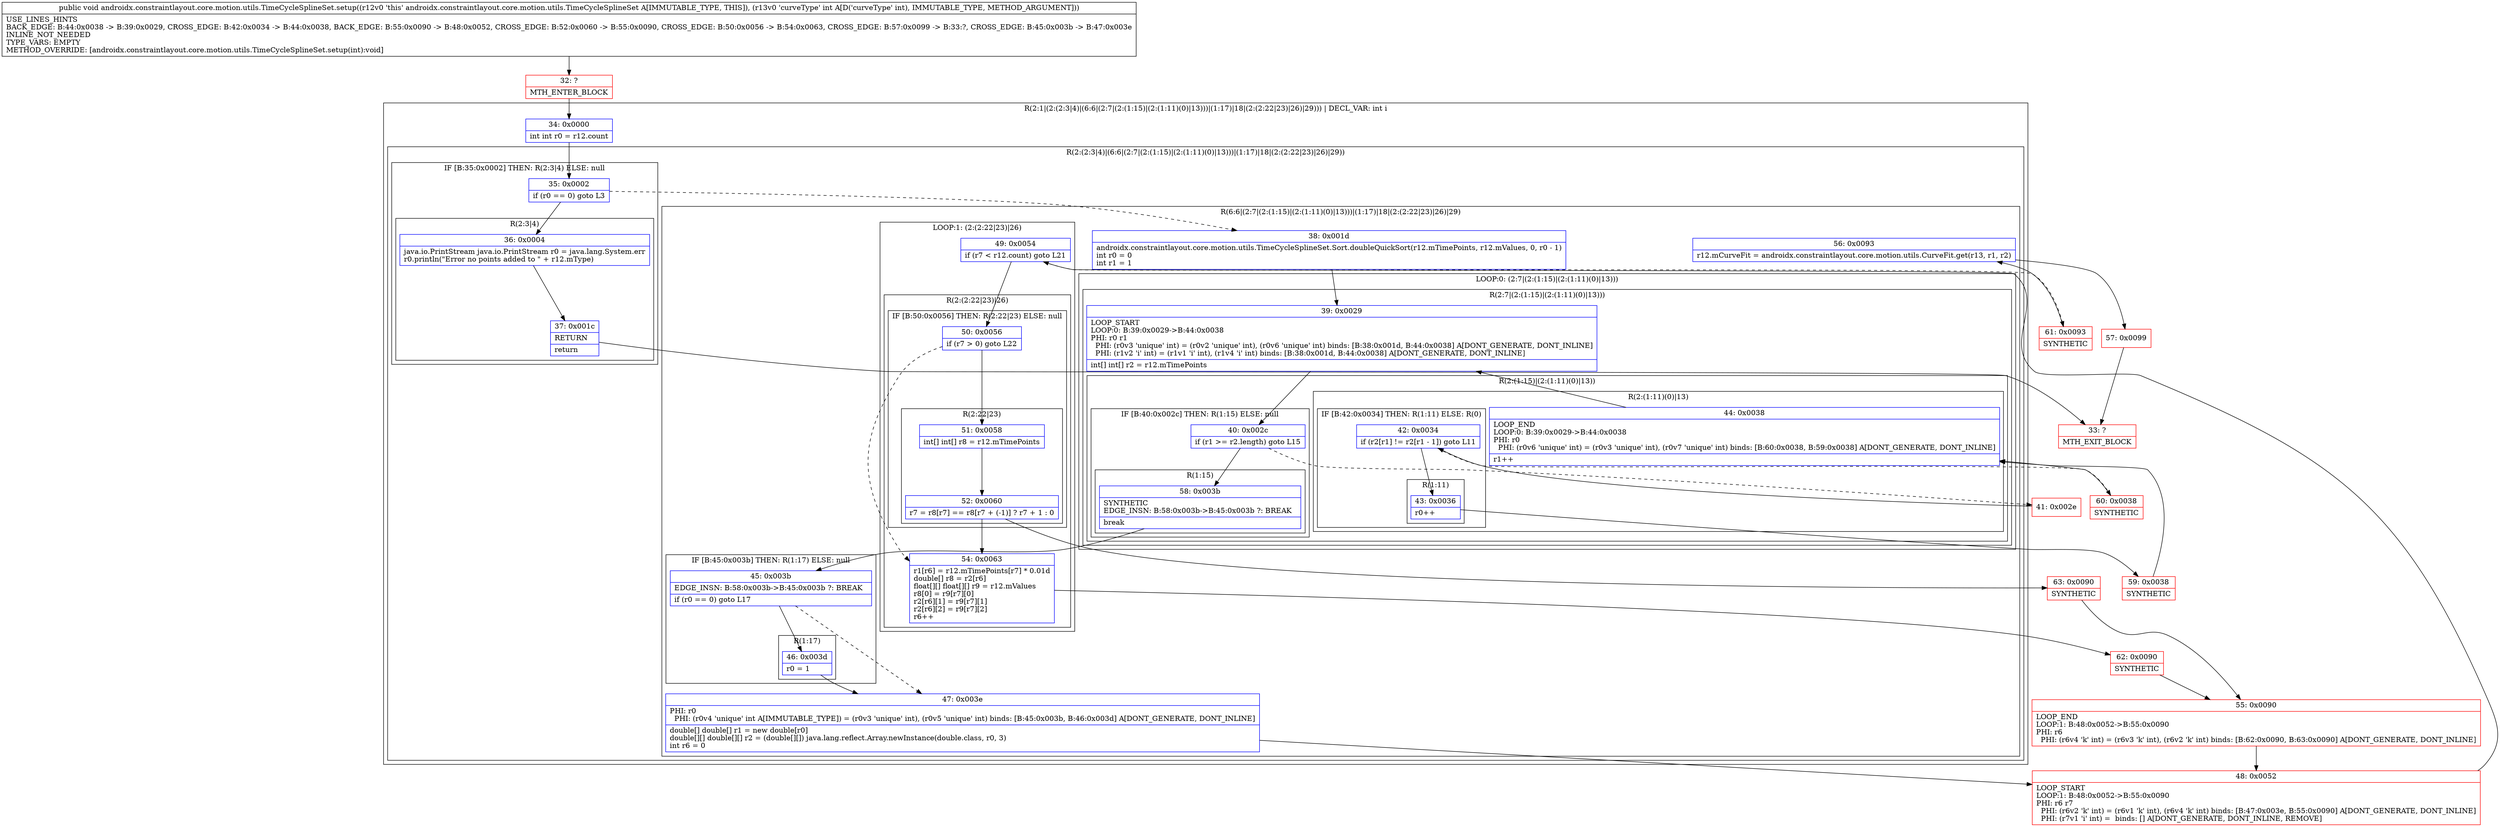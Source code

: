 digraph "CFG forandroidx.constraintlayout.core.motion.utils.TimeCycleSplineSet.setup(I)V" {
subgraph cluster_Region_867533879 {
label = "R(2:1|(2:(2:3|4)|(6:6|(2:7|(2:(1:15)|(2:(1:11)(0)|13)))|(1:17)|18|(2:(2:22|23)|26)|29))) | DECL_VAR: int i\l";
node [shape=record,color=blue];
Node_34 [shape=record,label="{34\:\ 0x0000|int int r0 = r12.count\l}"];
subgraph cluster_Region_1875116713 {
label = "R(2:(2:3|4)|(6:6|(2:7|(2:(1:15)|(2:(1:11)(0)|13)))|(1:17)|18|(2:(2:22|23)|26)|29))";
node [shape=record,color=blue];
subgraph cluster_IfRegion_815854748 {
label = "IF [B:35:0x0002] THEN: R(2:3|4) ELSE: null";
node [shape=record,color=blue];
Node_35 [shape=record,label="{35\:\ 0x0002|if (r0 == 0) goto L3\l}"];
subgraph cluster_Region_452216365 {
label = "R(2:3|4)";
node [shape=record,color=blue];
Node_36 [shape=record,label="{36\:\ 0x0004|java.io.PrintStream java.io.PrintStream r0 = java.lang.System.err\lr0.println(\"Error no points added to \" + r12.mType)\l}"];
Node_37 [shape=record,label="{37\:\ 0x001c|RETURN\l|return\l}"];
}
}
subgraph cluster_Region_592050722 {
label = "R(6:6|(2:7|(2:(1:15)|(2:(1:11)(0)|13)))|(1:17)|18|(2:(2:22|23)|26)|29)";
node [shape=record,color=blue];
Node_38 [shape=record,label="{38\:\ 0x001d|androidx.constraintlayout.core.motion.utils.TimeCycleSplineSet.Sort.doubleQuickSort(r12.mTimePoints, r12.mValues, 0, r0 \- 1)\lint r0 = 0\lint r1 = 1\l}"];
subgraph cluster_LoopRegion_1943875876 {
label = "LOOP:0: (2:7|(2:(1:15)|(2:(1:11)(0)|13)))";
node [shape=record,color=blue];
subgraph cluster_Region_277954660 {
label = "R(2:7|(2:(1:15)|(2:(1:11)(0)|13)))";
node [shape=record,color=blue];
Node_39 [shape=record,label="{39\:\ 0x0029|LOOP_START\lLOOP:0: B:39:0x0029\-\>B:44:0x0038\lPHI: r0 r1 \l  PHI: (r0v3 'unique' int) = (r0v2 'unique' int), (r0v6 'unique' int) binds: [B:38:0x001d, B:44:0x0038] A[DONT_GENERATE, DONT_INLINE]\l  PHI: (r1v2 'i' int) = (r1v1 'i' int), (r1v4 'i' int) binds: [B:38:0x001d, B:44:0x0038] A[DONT_GENERATE, DONT_INLINE]\l|int[] int[] r2 = r12.mTimePoints\l}"];
subgraph cluster_Region_532190919 {
label = "R(2:(1:15)|(2:(1:11)(0)|13))";
node [shape=record,color=blue];
subgraph cluster_IfRegion_1060133536 {
label = "IF [B:40:0x002c] THEN: R(1:15) ELSE: null";
node [shape=record,color=blue];
Node_40 [shape=record,label="{40\:\ 0x002c|if (r1 \>= r2.length) goto L15\l}"];
subgraph cluster_Region_93470086 {
label = "R(1:15)";
node [shape=record,color=blue];
Node_58 [shape=record,label="{58\:\ 0x003b|SYNTHETIC\lEDGE_INSN: B:58:0x003b\-\>B:45:0x003b ?: BREAK  \l|break\l}"];
}
}
subgraph cluster_Region_1645456456 {
label = "R(2:(1:11)(0)|13)";
node [shape=record,color=blue];
subgraph cluster_IfRegion_540833424 {
label = "IF [B:42:0x0034] THEN: R(1:11) ELSE: R(0)";
node [shape=record,color=blue];
Node_42 [shape=record,label="{42\:\ 0x0034|if (r2[r1] != r2[r1 \- 1]) goto L11\l}"];
subgraph cluster_Region_970250494 {
label = "R(1:11)";
node [shape=record,color=blue];
Node_43 [shape=record,label="{43\:\ 0x0036|r0++\l}"];
}
subgraph cluster_Region_1242347223 {
label = "R(0)";
node [shape=record,color=blue];
}
}
Node_44 [shape=record,label="{44\:\ 0x0038|LOOP_END\lLOOP:0: B:39:0x0029\-\>B:44:0x0038\lPHI: r0 \l  PHI: (r0v6 'unique' int) = (r0v3 'unique' int), (r0v7 'unique' int) binds: [B:60:0x0038, B:59:0x0038] A[DONT_GENERATE, DONT_INLINE]\l|r1++\l}"];
}
}
}
}
subgraph cluster_IfRegion_241688396 {
label = "IF [B:45:0x003b] THEN: R(1:17) ELSE: null";
node [shape=record,color=blue];
Node_45 [shape=record,label="{45\:\ 0x003b|EDGE_INSN: B:58:0x003b\-\>B:45:0x003b ?: BREAK  \l|if (r0 == 0) goto L17\l}"];
subgraph cluster_Region_643785790 {
label = "R(1:17)";
node [shape=record,color=blue];
Node_46 [shape=record,label="{46\:\ 0x003d|r0 = 1\l}"];
}
}
Node_47 [shape=record,label="{47\:\ 0x003e|PHI: r0 \l  PHI: (r0v4 'unique' int A[IMMUTABLE_TYPE]) = (r0v3 'unique' int), (r0v5 'unique' int) binds: [B:45:0x003b, B:46:0x003d] A[DONT_GENERATE, DONT_INLINE]\l|double[] double[] r1 = new double[r0]\ldouble[][] double[][] r2 = (double[][]) java.lang.reflect.Array.newInstance(double.class, r0, 3)\lint r6 = 0\l}"];
subgraph cluster_LoopRegion_294390261 {
label = "LOOP:1: (2:(2:22|23)|26)";
node [shape=record,color=blue];
Node_49 [shape=record,label="{49\:\ 0x0054|if (r7 \< r12.count) goto L21\l}"];
subgraph cluster_Region_1872744402 {
label = "R(2:(2:22|23)|26)";
node [shape=record,color=blue];
subgraph cluster_IfRegion_184871360 {
label = "IF [B:50:0x0056] THEN: R(2:22|23) ELSE: null";
node [shape=record,color=blue];
Node_50 [shape=record,label="{50\:\ 0x0056|if (r7 \> 0) goto L22\l}"];
subgraph cluster_Region_1380412891 {
label = "R(2:22|23)";
node [shape=record,color=blue];
Node_51 [shape=record,label="{51\:\ 0x0058|int[] int[] r8 = r12.mTimePoints\l}"];
Node_52 [shape=record,label="{52\:\ 0x0060|r7 = r8[r7] == r8[r7 + (\-1)] ? r7 + 1 : 0\l}"];
}
}
Node_54 [shape=record,label="{54\:\ 0x0063|r1[r6] = r12.mTimePoints[r7] * 0.01d\ldouble[] r8 = r2[r6]\lfloat[][] float[][] r9 = r12.mValues\lr8[0] = r9[r7][0]\lr2[r6][1] = r9[r7][1]\lr2[r6][2] = r9[r7][2]\lr6++\l}"];
}
}
Node_56 [shape=record,label="{56\:\ 0x0093|r12.mCurveFit = androidx.constraintlayout.core.motion.utils.CurveFit.get(r13, r1, r2)\l}"];
}
}
}
Node_32 [shape=record,color=red,label="{32\:\ ?|MTH_ENTER_BLOCK\l}"];
Node_33 [shape=record,color=red,label="{33\:\ ?|MTH_EXIT_BLOCK\l}"];
Node_41 [shape=record,color=red,label="{41\:\ 0x002e}"];
Node_59 [shape=record,color=red,label="{59\:\ 0x0038|SYNTHETIC\l}"];
Node_60 [shape=record,color=red,label="{60\:\ 0x0038|SYNTHETIC\l}"];
Node_48 [shape=record,color=red,label="{48\:\ 0x0052|LOOP_START\lLOOP:1: B:48:0x0052\-\>B:55:0x0090\lPHI: r6 r7 \l  PHI: (r6v2 'k' int) = (r6v1 'k' int), (r6v4 'k' int) binds: [B:47:0x003e, B:55:0x0090] A[DONT_GENERATE, DONT_INLINE]\l  PHI: (r7v1 'i' int) =  binds: [] A[DONT_GENERATE, DONT_INLINE, REMOVE]\l}"];
Node_63 [shape=record,color=red,label="{63\:\ 0x0090|SYNTHETIC\l}"];
Node_55 [shape=record,color=red,label="{55\:\ 0x0090|LOOP_END\lLOOP:1: B:48:0x0052\-\>B:55:0x0090\lPHI: r6 \l  PHI: (r6v4 'k' int) = (r6v3 'k' int), (r6v2 'k' int) binds: [B:62:0x0090, B:63:0x0090] A[DONT_GENERATE, DONT_INLINE]\l}"];
Node_62 [shape=record,color=red,label="{62\:\ 0x0090|SYNTHETIC\l}"];
Node_61 [shape=record,color=red,label="{61\:\ 0x0093|SYNTHETIC\l}"];
Node_57 [shape=record,color=red,label="{57\:\ 0x0099}"];
MethodNode[shape=record,label="{public void androidx.constraintlayout.core.motion.utils.TimeCycleSplineSet.setup((r12v0 'this' androidx.constraintlayout.core.motion.utils.TimeCycleSplineSet A[IMMUTABLE_TYPE, THIS]), (r13v0 'curveType' int A[D('curveType' int), IMMUTABLE_TYPE, METHOD_ARGUMENT]))  | USE_LINES_HINTS\lBACK_EDGE: B:44:0x0038 \-\> B:39:0x0029, CROSS_EDGE: B:42:0x0034 \-\> B:44:0x0038, BACK_EDGE: B:55:0x0090 \-\> B:48:0x0052, CROSS_EDGE: B:52:0x0060 \-\> B:55:0x0090, CROSS_EDGE: B:50:0x0056 \-\> B:54:0x0063, CROSS_EDGE: B:57:0x0099 \-\> B:33:?, CROSS_EDGE: B:45:0x003b \-\> B:47:0x003e\lINLINE_NOT_NEEDED\lTYPE_VARS: EMPTY\lMETHOD_OVERRIDE: [androidx.constraintlayout.core.motion.utils.TimeCycleSplineSet.setup(int):void]\l}"];
MethodNode -> Node_32;Node_34 -> Node_35;
Node_35 -> Node_36;
Node_35 -> Node_38[style=dashed];
Node_36 -> Node_37;
Node_37 -> Node_33;
Node_38 -> Node_39;
Node_39 -> Node_40;
Node_40 -> Node_41[style=dashed];
Node_40 -> Node_58;
Node_58 -> Node_45;
Node_42 -> Node_43;
Node_42 -> Node_60[style=dashed];
Node_43 -> Node_59;
Node_44 -> Node_39;
Node_45 -> Node_46;
Node_45 -> Node_47[style=dashed];
Node_46 -> Node_47;
Node_47 -> Node_48;
Node_49 -> Node_50;
Node_49 -> Node_61[style=dashed];
Node_50 -> Node_51;
Node_50 -> Node_54[style=dashed];
Node_51 -> Node_52;
Node_52 -> Node_54;
Node_52 -> Node_63;
Node_54 -> Node_62;
Node_56 -> Node_57;
Node_32 -> Node_34;
Node_41 -> Node_42;
Node_59 -> Node_44;
Node_60 -> Node_44;
Node_48 -> Node_49;
Node_63 -> Node_55;
Node_55 -> Node_48;
Node_62 -> Node_55;
Node_61 -> Node_56;
Node_57 -> Node_33;
}

